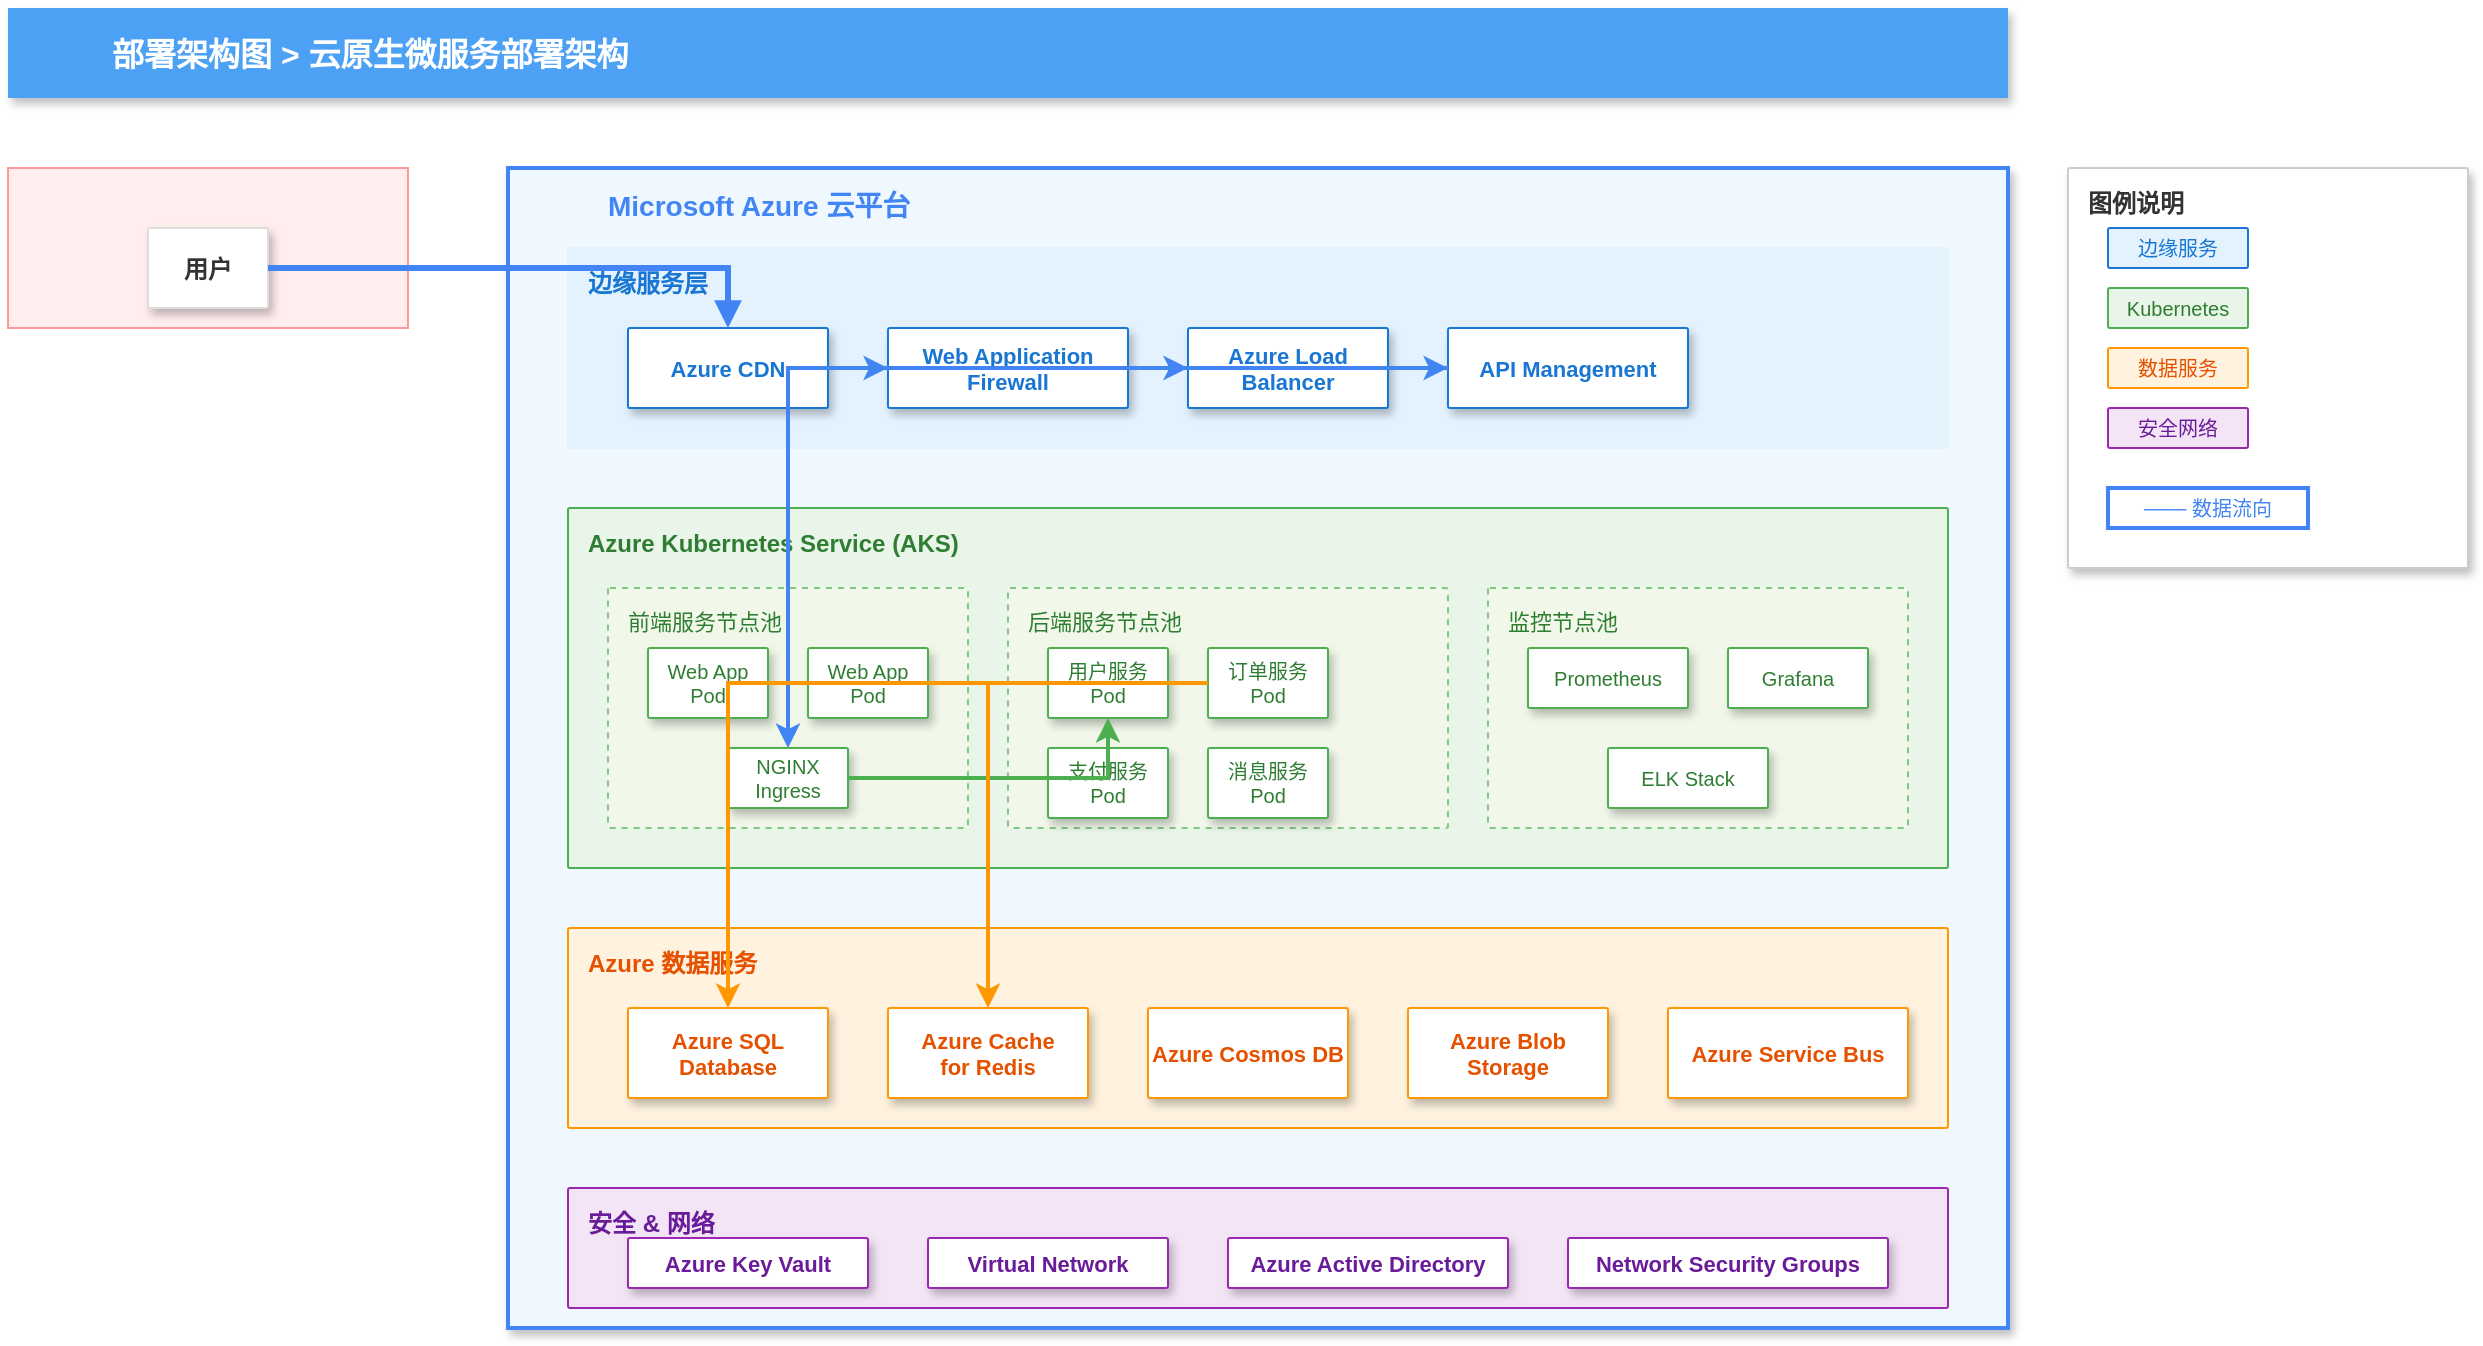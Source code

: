 <mxfile version="24.0.0" type="device">
  <diagram id="deployment-architecture" name="部署架构图">
    <mxGraphModel dx="2037" dy="971" grid="1" gridSize="10" guides="1" tooltips="1" connect="0" arrows="0" fold="1" page="1" pageScale="1" pageWidth="1169" pageHeight="827" background="none" math="0" shadow="0">
      <root>
        <mxCell id="0" />
        <mxCell id="1" parent="0" />
        
        <!-- 标题区域 -->
        <mxCell id="title" value="部署架构图 &gt; 云原生微服务部署架构" style="fillColor=#4DA1F5;strokeColor=none;shadow=1;gradientColor=none;fontSize=16;align=left;spacingLeft=50;fontColor=#ffffff;html=1;fontStyle=1" vertex="1" parent="1">
          <mxGeometry x="50" y="40" width="1000" height="45" as="geometry" />
        </mxCell>
        
        <!-- 互联网区域 -->
        <mxCell id="internet-zone" value="互联网" style="fillColor=#FFEEEE;strokeColor=#FF9999;shadow=0;gradientColor=none;fontSize=14;align=center;fontColor=#666666;fontStyle=1;html=1;" vertex="1" parent="1">
          <mxGeometry x="50" y="120" width="200" height="80" as="geometry" />
        </mxCell>
        
        <mxCell id="users" value="用户" style="strokeColor=#dddddd;fillColor=#ffffff;shadow=1;strokeWidth=1;rounded=1;absoluteArcSize=1;arcSize=2;fontColor=#333333;fontSize=12;fontStyle=1;" vertex="1" parent="1">
          <mxGeometry x="120" y="150" width="60" height="40" as="geometry" />
        </mxCell>
        
        <!-- Azure 云平台容器 -->
        <mxCell id="azure-cloud" value="&lt;b&gt;Microsoft Azure 云平台&lt;/b&gt;" style="fillColor=#F0F8FF;strokeColor=#4285F4;shadow=1;gradientColor=none;fontSize=14;align=left;spacing=10;fontColor=#4285F4;verticalAlign=top;spacingTop=-4;fontStyle=1;spacingLeft=40;html=1;strokeWidth=2;" vertex="1" parent="1">
          <mxGeometry x="300" y="120" width="750" height="580" as="geometry" />
        </mxCell>
        
        <!-- CDN + 负载均衡层 -->
        <mxCell id="cdn-lb-zone" value="边缘服务层" style="rounded=1;absoluteArcSize=1;arcSize=2;html=1;strokeColor=#E3F2FD;gradientColor=none;shadow=0;fontSize=12;fontColor=#1976D2;align=left;verticalAlign=top;spacing=10;spacingTop=-4;fillColor=#E3F2FD;fontStyle=1;" vertex="1" parent="1">
          <mxGeometry x="330" y="160" width="690" height="100" as="geometry" />
        </mxCell>
        
        <mxCell id="cdn" value="Azure CDN" style="strokeColor=#1976D2;shadow=1;strokeWidth=1;rounded=1;absoluteArcSize=1;arcSize=2;fillColor=#ffffff;fontColor=#1976D2;fontSize=11;fontStyle=1;" vertex="1" parent="1">
          <mxGeometry x="360" y="200" width="100" height="40" as="geometry" />
        </mxCell>
        
        <mxCell id="waf" value="Web Application&#xa;Firewall" style="strokeColor=#1976D2;shadow=1;strokeWidth=1;rounded=1;absoluteArcSize=1;arcSize=2;fillColor=#ffffff;fontColor=#1976D2;fontSize=11;fontStyle=1;" vertex="1" parent="1">
          <mxGeometry x="490" y="200" width="120" height="40" as="geometry" />
        </mxCell>
        
        <mxCell id="load-balancer" value="Azure Load&#xa;Balancer" style="strokeColor=#1976D2;shadow=1;strokeWidth=1;rounded=1;absoluteArcSize=1;arcSize=2;fillColor=#ffffff;fontColor=#1976D2;fontSize=11;fontStyle=1;" vertex="1" parent="1">
          <mxGeometry x="640" y="200" width="100" height="40" as="geometry" />
        </mxCell>
        
        <mxCell id="api-management" value="API Management" style="strokeColor=#1976D2;shadow=1;strokeWidth=1;rounded=1;absoluteArcSize=1;arcSize=2;fillColor=#ffffff;fontColor=#1976D2;fontSize=11;fontStyle=1;" vertex="1" parent="1">
          <mxGeometry x="770" y="200" width="120" height="40" as="geometry" />
        </mxCell>
        
        <!-- Kubernetes 集群区域 -->
        <mxCell id="aks-zone" value="Azure Kubernetes Service (AKS)" style="rounded=1;absoluteArcSize=1;arcSize=2;html=1;strokeColor=#4CAF50;gradientColor=none;shadow=0;fontSize=12;fontColor=#2E7D32;align=left;verticalAlign=top;spacing=10;spacingTop=-4;fillColor=#E8F5E8;fontStyle=1;" vertex="1" parent="1">
          <mxGeometry x="330" y="290" width="690" height="180" as="geometry" />
        </mxCell>
        
        <!-- 前端服务节点池 -->
        <mxCell id="frontend-nodepool" value="前端服务节点池" style="rounded=1;absoluteArcSize=1;arcSize=2;html=1;strokeColor=#81C784;gradientColor=none;shadow=0;fontSize=11;fontColor=#2E7D32;align=left;verticalAlign=top;spacing=10;spacingTop=-4;fillColor=#F1F8E9;dashed=1;" vertex="1" parent="1">
          <mxGeometry x="350" y="330" width="180" height="120" as="geometry" />
        </mxCell>
        
        <mxCell id="web-pod1" value="Web App&#xa;Pod" style="strokeColor=#4CAF50;shadow=1;strokeWidth=1;rounded=1;absoluteArcSize=1;arcSize=2;fillColor=#ffffff;fontColor=#2E7D32;fontSize=10;" vertex="1" parent="1">
          <mxGeometry x="370" y="360" width="60" height="35" as="geometry" />
        </mxCell>
        
        <mxCell id="web-pod2" value="Web App&#xa;Pod" style="strokeColor=#4CAF50;shadow=1;strokeWidth=1;rounded=1;absoluteArcSize=1;arcSize=2;fillColor=#ffffff;fontColor=#2E7D32;fontSize=10;" vertex="1" parent="1">
          <mxGeometry x="450" y="360" width="60" height="35" as="geometry" />
        </mxCell>
        
        <mxCell id="nginx-ingress" value="NGINX&#xa;Ingress" style="strokeColor=#4CAF50;shadow=1;strokeWidth=1;rounded=1;absoluteArcSize=1;arcSize=2;fillColor=#ffffff;fontColor=#2E7D32;fontSize=10;" vertex="1" parent="1">
          <mxGeometry x="410" y="410" width="60" height="30" as="geometry" />
        </mxCell>
        
        <!-- 后端服务节点池 -->
        <mxCell id="backend-nodepool" value="后端服务节点池" style="rounded=1;absoluteArcSize=1;arcSize=2;html=1;strokeColor=#81C784;gradientColor=none;shadow=0;fontSize=11;fontColor=#2E7D32;align=left;verticalAlign=top;spacing=10;spacingTop=-4;fillColor=#F1F8E9;dashed=1;" vertex="1" parent="1">
          <mxGeometry x="550" y="330" width="220" height="120" as="geometry" />
        </mxCell>
        
        <mxCell id="user-service-pod" value="用户服务&#xa;Pod" style="strokeColor=#4CAF50;shadow=1;strokeWidth=1;rounded=1;absoluteArcSize=1;arcSize=2;fillColor=#ffffff;fontColor=#2E7D32;fontSize=10;" vertex="1" parent="1">
          <mxGeometry x="570" y="360" width="60" height="35" as="geometry" />
        </mxCell>
        
        <mxCell id="order-service-pod" value="订单服务&#xa;Pod" style="strokeColor=#4CAF50;shadow=1;strokeWidth=1;rounded=1;absoluteArcSize=1;arcSize=2;fillColor=#ffffff;fontColor=#2E7D32;fontSize=10;" vertex="1" parent="1">
          <mxGeometry x="650" y="360" width="60" height="35" as="geometry" />
        </mxCell>
        
        <mxCell id="payment-service-pod" value="支付服务&#xa;Pod" style="strokeColor=#4CAF50;shadow=1;strokeWidth=1;rounded=1;absoluteArcSize=1;arcSize=2;fillColor=#ffffff;fontColor=#2E7D32;fontSize=10;" vertex="1" parent="1">
          <mxGeometry x="570" y="410" width="60" height="35" as="geometry" />
        </mxCell>
        
        <mxCell id="message-service-pod" value="消息服务&#xa;Pod" style="strokeColor=#4CAF50;shadow=1;strokeWidth=1;rounded=1;absoluteArcSize=1;arcSize=2;fillColor=#ffffff;fontColor=#2E7D32;fontSize=10;" vertex="1" parent="1">
          <mxGeometry x="650" y="410" width="60" height="35" as="geometry" />
        </mxCell>
        
        <!-- 监控节点池 -->
        <mxCell id="monitoring-nodepool" value="监控节点池" style="rounded=1;absoluteArcSize=1;arcSize=2;html=1;strokeColor=#81C784;gradientColor=none;shadow=0;fontSize=11;fontColor=#2E7D32;align=left;verticalAlign=top;spacing=10;spacingTop=-4;fillColor=#F1F8E9;dashed=1;" vertex="1" parent="1">
          <mxGeometry x="790" y="330" width="210" height="120" as="geometry" />
        </mxCell>
        
        <mxCell id="prometheus" value="Prometheus" style="strokeColor=#4CAF50;shadow=1;strokeWidth=1;rounded=1;absoluteArcSize=1;arcSize=2;fillColor=#ffffff;fontColor=#2E7D32;fontSize=10;" vertex="1" parent="1">
          <mxGeometry x="810" y="360" width="80" height="30" as="geometry" />
        </mxCell>
        
        <mxCell id="grafana" value="Grafana" style="strokeColor=#4CAF50;shadow=1;strokeWidth=1;rounded=1;absoluteArcSize=1;arcSize=2;fillColor=#ffffff;fontColor=#2E7D32;fontSize=10;" vertex="1" parent="1">
          <mxGeometry x="910" y="360" width="70" height="30" as="geometry" />
        </mxCell>
        
        <mxCell id="elk" value="ELK Stack" style="strokeColor=#4CAF50;shadow=1;strokeWidth=1;rounded=1;absoluteArcSize=1;arcSize=2;fillColor=#ffffff;fontColor=#2E7D32;fontSize=10;" vertex="1" parent="1">
          <mxGeometry x="850" y="410" width="80" height="30" as="geometry" />
        </mxCell>
        
        <!-- 数据服务层 -->
        <mxCell id="data-services-zone" value="Azure 数据服务" style="rounded=1;absoluteArcSize=1;arcSize=2;html=1;strokeColor=#FF9800;gradientColor=none;shadow=0;fontSize=12;fontColor=#E65100;align=left;verticalAlign=top;spacing=10;spacingTop=-4;fillColor=#FFF3E0;fontStyle=1;" vertex="1" parent="1">
          <mxGeometry x="330" y="500" width="690" height="100" as="geometry" />
        </mxCell>
        
        <mxCell id="azure-sql" value="Azure SQL&#xa;Database" style="strokeColor=#FF9800;shadow=1;strokeWidth=1;rounded=1;absoluteArcSize=1;arcSize=2;fillColor=#ffffff;fontColor=#E65100;fontSize=11;fontStyle=1;" vertex="1" parent="1">
          <mxGeometry x="360" y="540" width="100" height="45" as="geometry" />
        </mxCell>
        
        <mxCell id="redis-cache" value="Azure Cache&#xa;for Redis" style="strokeColor=#FF9800;shadow=1;strokeWidth=1;rounded=1;absoluteArcSize=1;arcSize=2;fillColor=#ffffff;fontColor=#E65100;fontSize=11;fontStyle=1;" vertex="1" parent="1">
          <mxGeometry x="490" y="540" width="100" height="45" as="geometry" />
        </mxCell>
        
        <mxCell id="cosmos-db" value="Azure Cosmos DB" style="strokeColor=#FF9800;shadow=1;strokeWidth=1;rounded=1;absoluteArcSize=1;arcSize=2;fillColor=#ffffff;fontColor=#E65100;fontSize=11;fontStyle=1;" vertex="1" parent="1">
          <mxGeometry x="620" y="540" width="100" height="45" as="geometry" />
        </mxCell>
        
        <mxCell id="blob-storage" value="Azure Blob&#xa;Storage" style="strokeColor=#FF9800;shadow=1;strokeWidth=1;rounded=1;absoluteArcSize=1;arcSize=2;fillColor=#ffffff;fontColor=#E65100;fontSize=11;fontStyle=1;" vertex="1" parent="1">
          <mxGeometry x="750" y="540" width="100" height="45" as="geometry" />
        </mxCell>
        
        <mxCell id="service-bus" value="Azure Service Bus" style="strokeColor=#FF9800;shadow=1;strokeWidth=1;rounded=1;absoluteArcSize=1;arcSize=2;fillColor=#ffffff;fontColor=#E65100;fontSize=11;fontStyle=1;" vertex="1" parent="1">
          <mxGeometry x="880" y="540" width="120" height="45" as="geometry" />
        </mxCell>
        
        <!-- 安全和网络层 -->
        <mxCell id="security-zone" value="安全 &amp; 网络" style="rounded=1;absoluteArcSize=1;arcSize=2;html=1;strokeColor=#9C27B0;gradientColor=none;shadow=0;fontSize=12;fontColor=#6A1B9A;align=left;verticalAlign=top;spacing=10;spacingTop=-4;fillColor=#F3E5F5;fontStyle=1;" vertex="1" parent="1">
          <mxGeometry x="330" y="630" width="690" height="60" as="geometry" />
        </mxCell>
        
        <mxCell id="key-vault" value="Azure Key Vault" style="strokeColor=#9C27B0;shadow=1;strokeWidth=1;rounded=1;absoluteArcSize=1;arcSize=2;fillColor=#ffffff;fontColor=#6A1B9A;fontSize=11;fontStyle=1;" vertex="1" parent="1">
          <mxGeometry x="360" y="655" width="120" height="25" as="geometry" />
        </mxCell>
        
        <mxCell id="vnet" value="Virtual Network" style="strokeColor=#9C27B0;shadow=1;strokeWidth=1;rounded=1;absoluteArcSize=1;arcSize=2;fillColor=#ffffff;fontColor=#6A1B9A;fontSize=11;fontStyle=1;" vertex="1" parent="1">
          <mxGeometry x="510" y="655" width="120" height="25" as="geometry" />
        </mxCell>
        
        <mxCell id="aad" value="Azure Active Directory" style="strokeColor=#9C27B0;shadow=1;strokeWidth=1;rounded=1;absoluteArcSize=1;arcSize=2;fillColor=#ffffff;fontColor=#6A1B9A;fontSize=11;fontStyle=1;" vertex="1" parent="1">
          <mxGeometry x="660" y="655" width="140" height="25" as="geometry" />
        </mxCell>
        
        <mxCell id="network-security" value="Network Security Groups" style="strokeColor=#9C27B0;shadow=1;strokeWidth=1;rounded=1;absoluteArcSize=1;arcSize=2;fillColor=#ffffff;fontColor=#6A1B9A;fontSize=11;fontStyle=1;" vertex="1" parent="1">
          <mxGeometry x="830" y="655" width="160" height="25" as="geometry" />
        </mxCell>
        
        <!-- 连接线 -->
        <mxCell id="flow1" style="edgeStyle=orthogonalEdgeStyle;rounded=0;orthogonalLoop=1;jettySize=auto;html=1;strokeColor=#4284F3;strokeWidth=3;startArrow=none;endArrow=block;" edge="1" parent="1" source="users" target="cdn">
          <mxGeometry relative="1" as="geometry" />
        </mxCell>
        
        <mxCell id="flow2" style="edgeStyle=orthogonalEdgeStyle;rounded=0;orthogonalLoop=1;jettySize=auto;html=1;strokeColor=#4284F3;strokeWidth=2;" edge="1" parent="1" source="cdn" target="waf">
          <mxGeometry relative="1" as="geometry" />
        </mxCell>
        
        <mxCell id="flow3" style="edgeStyle=orthogonalEdgeStyle;rounded=0;orthogonalLoop=1;jettySize=auto;html=1;strokeColor=#4284F3;strokeWidth=2;" edge="1" parent="1" source="waf" target="load-balancer">
          <mxGeometry relative="1" as="geometry" />
        </mxCell>
        
        <mxCell id="flow4" style="edgeStyle=orthogonalEdgeStyle;rounded=0;orthogonalLoop=1;jettySize=auto;html=1;strokeColor=#4284F3;strokeWidth=2;" edge="1" parent="1" source="load-balancer" target="api-management">
          <mxGeometry relative="1" as="geometry" />
        </mxCell>
        
        <mxCell id="flow5" style="edgeStyle=orthogonalEdgeStyle;rounded=0;orthogonalLoop=1;jettySize=auto;html=1;strokeColor=#4284F3;strokeWidth=2;" edge="1" parent="1" source="api-management" target="nginx-ingress">
          <mxGeometry relative="1" as="geometry" />
        </mxCell>
        
        <mxCell id="flow6" style="edgeStyle=orthogonalEdgeStyle;rounded=0;orthogonalLoop=1;jettySize=auto;html=1;strokeColor=#4CAF50;strokeWidth=2;" edge="1" parent="1" source="nginx-ingress" target="user-service-pod">
          <mxGeometry relative="1" as="geometry" />
        </mxCell>
        
        <mxCell id="flow7" style="edgeStyle=orthogonalEdgeStyle;rounded=0;orthogonalLoop=1;jettySize=auto;html=1;strokeColor=#FF9800;strokeWidth=2;" edge="1" parent="1" source="user-service-pod" target="azure-sql">
          <mxGeometry relative="1" as="geometry" />
        </mxCell>
        
        <mxCell id="flow8" style="edgeStyle=orthogonalEdgeStyle;rounded=0;orthogonalLoop=1;jettySize=auto;html=1;strokeColor=#FF9800;strokeWidth=2;" edge="1" parent="1" source="order-service-pod" target="redis-cache">
          <mxGeometry relative="1" as="geometry" />
        </mxCell>
        
        <!-- 图例 -->
        <mxCell id="legend" value="图例说明" style="rounded=1;absoluteArcSize=1;arcSize=2;html=1;strokeColor=#cccccc;gradientColor=none;shadow=1;fontSize=12;fontColor=#333333;align=left;verticalAlign=top;spacing=10;spacingTop=-4;fillColor=#ffffff;fontStyle=1;" vertex="1" parent="1">
          <mxGeometry x="1080" y="120" width="200" height="200" as="geometry" />
        </mxCell>
        
        <mxCell id="legend-edge" value="边缘服务" style="strokeColor=#1976D2;shadow=0;strokeWidth=1;rounded=1;absoluteArcSize=1;arcSize=2;fillColor=#E3F2FD;fontColor=#1976D2;fontSize=10;" vertex="1" parent="1">
          <mxGeometry x="1100" y="150" width="70" height="20" as="geometry" />
        </mxCell>
        
        <mxCell id="legend-k8s" value="Kubernetes" style="strokeColor=#4CAF50;shadow=0;strokeWidth=1;rounded=1;absoluteArcSize=1;arcSize=2;fillColor=#E8F5E8;fontColor=#2E7D32;fontSize=10;" vertex="1" parent="1">
          <mxGeometry x="1100" y="180" width="70" height="20" as="geometry" />
        </mxCell>
        
        <mxCell id="legend-data" value="数据服务" style="strokeColor=#FF9800;shadow=0;strokeWidth=1;rounded=1;absoluteArcSize=1;arcSize=2;fillColor=#FFF3E0;fontColor=#E65100;fontSize=10;" vertex="1" parent="1">
          <mxGeometry x="1100" y="210" width="70" height="20" as="geometry" />
        </mxCell>
        
        <mxCell id="legend-security" value="安全网络" style="strokeColor=#9C27B0;shadow=0;strokeWidth=1;rounded=1;absoluteArcSize=1;arcSize=2;fillColor=#F3E5F5;fontColor=#6A1B9A;fontSize=10;" vertex="1" parent="1">
          <mxGeometry x="1100" y="240" width="70" height="20" as="geometry" />
        </mxCell>
        
        <mxCell id="legend-flow" value="─── 数据流向" style="strokeColor=#4284F3;strokeWidth=2;fontSize=10;fontColor=#4284F3;fillColor=none;" vertex="1" parent="1">
          <mxGeometry x="1100" y="280" width="100" height="20" as="geometry" />
        </mxCell>
        
      </root>
    </mxGraphModel>
  </diagram>
</mxfile>